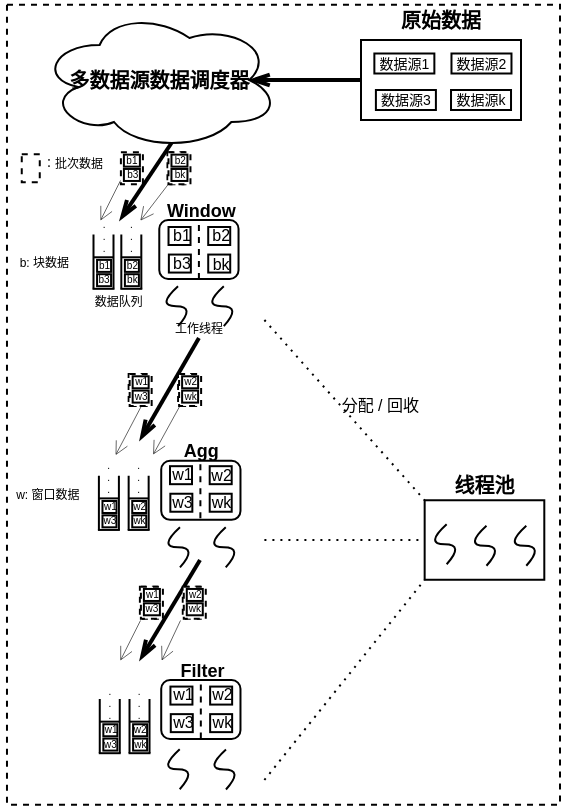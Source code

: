 <mxfile version="16.2.7" type="github">
  <diagram id="8gsqdXYDc1i8nvZUvMsL" name="第 1 页">
    <mxGraphModel dx="131" dy="543" grid="1" gridSize="10" guides="1" tooltips="1" connect="1" arrows="1" fold="1" page="1" pageScale="1" pageWidth="850" pageHeight="1100" math="0" shadow="0">
      <root>
        <mxCell id="0" />
        <mxCell id="1" parent="0" />
        <mxCell id="twZq5nZA3VFp3yo0EmkQ-1" value="" style="rounded=0;sketch=0;fontSize=6;dashed=1;shadow=0;" vertex="1" parent="1">
          <mxGeometry x="1359.95" y="136.16" width="9" height="16" as="geometry" />
        </mxCell>
        <mxCell id="twZq5nZA3VFp3yo0EmkQ-2" value="" style="rounded=0;sketch=0;fontSize=8;dashed=1;shadow=0;" vertex="1" parent="1">
          <mxGeometry x="1303.49" y="62.32" width="276.51" height="400" as="geometry" />
        </mxCell>
        <mxCell id="twZq5nZA3VFp3yo0EmkQ-3" value="" style="rounded=0;sketch=0;fontSize=6;dashed=1;shadow=0;" vertex="1" parent="1">
          <mxGeometry x="1360.45" y="136.16" width="11" height="16" as="geometry" />
        </mxCell>
        <mxCell id="twZq5nZA3VFp3yo0EmkQ-4" value="" style="rounded=0;fontSize=10;strokeWidth=1;shadow=0;" vertex="1" parent="1">
          <mxGeometry x="1480.5" y="80" width="80" height="40" as="geometry" />
        </mxCell>
        <mxCell id="twZq5nZA3VFp3yo0EmkQ-5" value="数据源1" style="rounded=0;fontSize=7;strokeWidth=1;shadow=0;" vertex="1" parent="1">
          <mxGeometry x="1487.18" y="86.75" width="30" height="10" as="geometry" />
        </mxCell>
        <mxCell id="twZq5nZA3VFp3yo0EmkQ-6" value="数据源2" style="rounded=0;fontSize=7;strokeWidth=1;shadow=0;" vertex="1" parent="1">
          <mxGeometry x="1525.74" y="86.75" width="30" height="10" as="geometry" />
        </mxCell>
        <mxCell id="twZq5nZA3VFp3yo0EmkQ-7" value="数据源k" style="rounded=0;fontSize=7;strokeWidth=1;shadow=0;" vertex="1" parent="1">
          <mxGeometry x="1525.51" y="105" width="30" height="10" as="geometry" />
        </mxCell>
        <mxCell id="twZq5nZA3VFp3yo0EmkQ-8" value="多数据源数据调度器" style="ellipse;shape=cloud;fontSize=10;strokeWidth=1;fontStyle=1;shadow=0;" vertex="1" parent="1">
          <mxGeometry x="1319.88" y="65" width="119.76" height="70" as="geometry" />
        </mxCell>
        <mxCell id="twZq5nZA3VFp3yo0EmkQ-9" value="原始数据" style="text;strokeColor=none;fillColor=none;align=center;verticalAlign=middle;rounded=0;sketch=0;fontSize=10;fontStyle=1;shadow=0;" vertex="1" parent="1">
          <mxGeometry x="1496.36" y="60" width="48.29" height="20" as="geometry" />
        </mxCell>
        <mxCell id="twZq5nZA3VFp3yo0EmkQ-10" value="" style="rounded=1;shadow=0;" vertex="1" parent="1">
          <mxGeometry x="1379.64" y="170" width="39.63" height="29.5" as="geometry" />
        </mxCell>
        <mxCell id="twZq5nZA3VFp3yo0EmkQ-11" value="" style="curved=1;endArrow=none;endFill=0;endSize=6;strokeWidth=1;shadow=0;" edge="1" parent="1">
          <mxGeometry width="50" height="50" relative="1" as="geometry">
            <mxPoint x="1411.9" y="223.1" as="sourcePoint" />
            <mxPoint x="1411.9" y="203.1" as="targetPoint" />
            <Array as="points">
              <mxPoint x="1420.9" y="213.1" />
              <mxPoint x="1400.9" y="213.1" />
            </Array>
          </mxGeometry>
        </mxCell>
        <mxCell id="twZq5nZA3VFp3yo0EmkQ-12" value="" style="curved=1;endArrow=none;endFill=0;shadow=0;" edge="1" parent="1">
          <mxGeometry width="50" height="50" relative="1" as="geometry">
            <mxPoint x="1389.02" y="223.1" as="sourcePoint" />
            <mxPoint x="1389.02" y="203.1" as="targetPoint" />
            <Array as="points">
              <mxPoint x="1398.02" y="213.1" />
              <mxPoint x="1378.02" y="213.1" />
            </Array>
          </mxGeometry>
        </mxCell>
        <mxCell id="twZq5nZA3VFp3yo0EmkQ-13" value="" style="shape=partialRectangle;top=0;bottom=0;fillColor=none;shadow=0;" vertex="1" parent="1">
          <mxGeometry x="1346.75" y="177.81" width="10" height="26" as="geometry" />
        </mxCell>
        <mxCell id="twZq5nZA3VFp3yo0EmkQ-14" value=" Window" style="text;strokeColor=none;fillColor=none;align=center;verticalAlign=middle;rounded=0;fontSize=9;fontStyle=1;shadow=0;" vertex="1" parent="1">
          <mxGeometry x="1379.46" y="160" width="40" height="10" as="geometry" />
        </mxCell>
        <mxCell id="twZq5nZA3VFp3yo0EmkQ-15" value="数据队列" style="text;strokeColor=none;fillColor=none;align=center;verticalAlign=middle;rounded=0;fontSize=6;shadow=0;" vertex="1" parent="1">
          <mxGeometry x="1344.12" y="206.75" width="30.5" height="8.75" as="geometry" />
        </mxCell>
        <mxCell id="twZq5nZA3VFp3yo0EmkQ-16" value="工作线程" style="text;strokeColor=none;fillColor=none;align=center;verticalAlign=middle;rounded=0;fontSize=6;shadow=0;" vertex="1" parent="1">
          <mxGeometry x="1383.47" y="220" width="31.98" height="9" as="geometry" />
        </mxCell>
        <mxCell id="twZq5nZA3VFp3yo0EmkQ-17" value="" style="rounded=0;strokeWidth=1;shadow=0;" vertex="1" parent="1">
          <mxGeometry x="1348.54" y="189.94" width="7" height="6" as="geometry" />
        </mxCell>
        <mxCell id="twZq5nZA3VFp3yo0EmkQ-18" value="b1" style="text;strokeColor=none;fillColor=none;align=center;verticalAlign=middle;rounded=0;fontSize=5;shadow=0;" vertex="1" parent="1">
          <mxGeometry x="1348.04" y="189.94" width="8.5" height="6" as="geometry" />
        </mxCell>
        <mxCell id="twZq5nZA3VFp3yo0EmkQ-19" value="" style="rounded=0;strokeWidth=1;shadow=0;" vertex="1" parent="1">
          <mxGeometry x="1384.26" y="173.5" width="11" height="9" as="geometry" />
        </mxCell>
        <mxCell id="twZq5nZA3VFp3yo0EmkQ-20" value="b1" style="text;strokeColor=none;fillColor=none;align=center;verticalAlign=middle;rounded=0;fontSize=8;shadow=0;" vertex="1" parent="1">
          <mxGeometry x="1386.76" y="174.62" width="8.5" height="5.75" as="geometry" />
        </mxCell>
        <mxCell id="twZq5nZA3VFp3yo0EmkQ-21" value="" style="endArrow=none;rounded=0;fontSize=7;endSize=6;strokeColor=default;strokeWidth=1;shadow=0;" edge="1" parent="1">
          <mxGeometry width="50" height="50" relative="1" as="geometry">
            <mxPoint x="1346.25" y="204.41" as="sourcePoint" />
            <mxPoint x="1357.25" y="204.41" as="targetPoint" />
          </mxGeometry>
        </mxCell>
        <mxCell id="twZq5nZA3VFp3yo0EmkQ-22" value="" style="endArrow=none;rounded=0;fontSize=7;endSize=6;strokeColor=default;strokeWidth=1;shadow=0;" edge="1" parent="1">
          <mxGeometry width="50" height="50" relative="1" as="geometry">
            <mxPoint x="1346.54" y="188.64" as="sourcePoint" />
            <mxPoint x="1356.54" y="188.64" as="targetPoint" />
          </mxGeometry>
        </mxCell>
        <mxCell id="twZq5nZA3VFp3yo0EmkQ-23" value="" style="rounded=1;shadow=0;" vertex="1" parent="1">
          <mxGeometry x="1380.61" y="290.38" width="39.63" height="29.5" as="geometry" />
        </mxCell>
        <mxCell id="twZq5nZA3VFp3yo0EmkQ-24" value="" style="curved=1;endArrow=none;endFill=0;endSize=6;strokeWidth=1;shadow=0;" edge="1" parent="1">
          <mxGeometry width="50" height="50" relative="1" as="geometry">
            <mxPoint x="1412.87" y="343.66" as="sourcePoint" />
            <mxPoint x="1412.87" y="323.66" as="targetPoint" />
            <Array as="points">
              <mxPoint x="1421.87" y="333.66" />
              <mxPoint x="1401.87" y="333.66" />
            </Array>
          </mxGeometry>
        </mxCell>
        <mxCell id="twZq5nZA3VFp3yo0EmkQ-25" value="" style="curved=1;endArrow=none;endFill=0;shadow=0;" edge="1" parent="1">
          <mxGeometry width="50" height="50" relative="1" as="geometry">
            <mxPoint x="1389.99" y="343.66" as="sourcePoint" />
            <mxPoint x="1389.99" y="323.66" as="targetPoint" />
            <Array as="points">
              <mxPoint x="1398.99" y="333.66" />
              <mxPoint x="1378.99" y="333.66" />
            </Array>
          </mxGeometry>
        </mxCell>
        <mxCell id="twZq5nZA3VFp3yo0EmkQ-26" value="Agg" style="text;strokeColor=none;fillColor=none;align=center;verticalAlign=middle;rounded=0;fontSize=9;fontStyle=1;shadow=0;" vertex="1" parent="1">
          <mxGeometry x="1380.61" y="280.13" width="40.06" height="10" as="geometry" />
        </mxCell>
        <mxCell id="twZq5nZA3VFp3yo0EmkQ-27" value="" style="rounded=1;shadow=0;" vertex="1" parent="1">
          <mxGeometry x="1380.61" y="400" width="39.63" height="29.5" as="geometry" />
        </mxCell>
        <mxCell id="twZq5nZA3VFp3yo0EmkQ-28" value="" style="curved=1;endArrow=none;endFill=0;endSize=6;strokeWidth=1;shadow=0;" edge="1" parent="1">
          <mxGeometry width="50" height="50" relative="1" as="geometry">
            <mxPoint x="1412.99" y="454.75" as="sourcePoint" />
            <mxPoint x="1412.99" y="434.75" as="targetPoint" />
            <Array as="points">
              <mxPoint x="1421.99" y="444.75" />
              <mxPoint x="1401.99" y="444.75" />
            </Array>
          </mxGeometry>
        </mxCell>
        <mxCell id="twZq5nZA3VFp3yo0EmkQ-29" value="" style="curved=1;endArrow=none;endFill=0;shadow=0;" edge="1" parent="1">
          <mxGeometry width="50" height="50" relative="1" as="geometry">
            <mxPoint x="1389.86" y="454.63" as="sourcePoint" />
            <mxPoint x="1389.86" y="434.63" as="targetPoint" />
            <Array as="points">
              <mxPoint x="1398.86" y="444.63" />
              <mxPoint x="1378.86" y="444.63" />
            </Array>
          </mxGeometry>
        </mxCell>
        <mxCell id="twZq5nZA3VFp3yo0EmkQ-30" value="Filter" style="text;strokeColor=none;fillColor=none;align=center;verticalAlign=middle;rounded=0;fontSize=9;fontStyle=1;shadow=0;" vertex="1" parent="1">
          <mxGeometry x="1381.17" y="390" width="40.06" height="10" as="geometry" />
        </mxCell>
        <mxCell id="twZq5nZA3VFp3yo0EmkQ-31" value="" style="rounded=0;shadow=0;" vertex="1" parent="1">
          <mxGeometry x="1512.33" y="310.13" width="59.82" height="39.75" as="geometry" />
        </mxCell>
        <mxCell id="twZq5nZA3VFp3yo0EmkQ-32" value="" style="curved=1;endArrow=none;endFill=0;shadow=0;" edge="1" parent="1">
          <mxGeometry width="50" height="50" relative="1" as="geometry">
            <mxPoint x="1523.33" y="342.13" as="sourcePoint" />
            <mxPoint x="1523.33" y="322.13" as="targetPoint" />
            <Array as="points">
              <mxPoint x="1532.33" y="332.13" />
              <mxPoint x="1512.33" y="332.13" />
            </Array>
          </mxGeometry>
        </mxCell>
        <mxCell id="twZq5nZA3VFp3yo0EmkQ-33" value="" style="curved=1;endArrow=none;endFill=0;shadow=0;" edge="1" parent="1">
          <mxGeometry width="50" height="50" relative="1" as="geometry">
            <mxPoint x="1543.24" y="342.88" as="sourcePoint" />
            <mxPoint x="1543.24" y="322.88" as="targetPoint" />
            <Array as="points">
              <mxPoint x="1552.24" y="332.88" />
              <mxPoint x="1532.24" y="332.88" />
            </Array>
          </mxGeometry>
        </mxCell>
        <mxCell id="twZq5nZA3VFp3yo0EmkQ-34" value="" style="curved=1;endArrow=none;endFill=0;shadow=0;" edge="1" parent="1">
          <mxGeometry width="50" height="50" relative="1" as="geometry">
            <mxPoint x="1563.15" y="342.88" as="sourcePoint" />
            <mxPoint x="1563.15" y="322.88" as="targetPoint" />
            <Array as="points">
              <mxPoint x="1572.15" y="332.88" />
              <mxPoint x="1552.15" y="332.88" />
            </Array>
          </mxGeometry>
        </mxCell>
        <mxCell id="twZq5nZA3VFp3yo0EmkQ-35" value="线程池" style="text;strokeColor=none;fillColor=none;align=center;verticalAlign=middle;rounded=0;sketch=0;fontSize=10;fontStyle=1;shadow=0;" vertex="1" parent="1">
          <mxGeometry x="1522.12" y="293" width="40.25" height="19" as="geometry" />
        </mxCell>
        <mxCell id="twZq5nZA3VFp3yo0EmkQ-36" value="" style="endArrow=none;dashed=1;dashPattern=1 3;strokeWidth=1;rounded=1;sketch=0;fontSize=8;curved=0;entryX=0;entryY=0;entryDx=0;entryDy=0;shadow=0;" edge="1" parent="1" target="twZq5nZA3VFp3yo0EmkQ-31">
          <mxGeometry width="50" height="50" relative="1" as="geometry">
            <mxPoint x="1432.2" y="220" as="sourcePoint" />
            <mxPoint x="1522.2" y="330" as="targetPoint" />
          </mxGeometry>
        </mxCell>
        <mxCell id="twZq5nZA3VFp3yo0EmkQ-37" value="分配 / 回收" style="text;strokeColor=none;fillColor=none;align=center;verticalAlign=middle;rounded=0;sketch=0;fontSize=8;shadow=0;" vertex="1" parent="1">
          <mxGeometry x="1470.15" y="256.32" width="40" height="12" as="geometry" />
        </mxCell>
        <mxCell id="twZq5nZA3VFp3yo0EmkQ-38" value="" style="endArrow=none;dashed=1;dashPattern=1 3;strokeWidth=1;rounded=1;sketch=0;fontSize=8;curved=0;entryX=0;entryY=0.5;entryDx=0;entryDy=0;shadow=0;" edge="1" parent="1" target="twZq5nZA3VFp3yo0EmkQ-31">
          <mxGeometry width="50" height="50" relative="1" as="geometry">
            <mxPoint x="1432.2" y="330" as="sourcePoint" />
            <mxPoint x="1502.2" y="330" as="targetPoint" />
          </mxGeometry>
        </mxCell>
        <mxCell id="twZq5nZA3VFp3yo0EmkQ-39" value="" style="endArrow=none;dashed=1;dashPattern=1 3;strokeWidth=1;rounded=1;sketch=0;fontSize=8;curved=0;entryX=0;entryY=1;entryDx=0;entryDy=0;shadow=0;" edge="1" parent="1" target="twZq5nZA3VFp3yo0EmkQ-31">
          <mxGeometry width="50" height="50" relative="1" as="geometry">
            <mxPoint x="1432.2" y="450" as="sourcePoint" />
            <mxPoint x="1522.2" y="350" as="targetPoint" />
          </mxGeometry>
        </mxCell>
        <mxCell id="twZq5nZA3VFp3yo0EmkQ-40" value="b: 块数据" style="text;strokeColor=none;fillColor=none;align=center;verticalAlign=middle;rounded=0;sketch=0;fontSize=6;shadow=0;" vertex="1" parent="1">
          <mxGeometry x="1300.24" y="182.5" width="43.88" height="17.75" as="geometry" />
        </mxCell>
        <mxCell id="twZq5nZA3VFp3yo0EmkQ-41" value="w: 窗口数据" style="text;strokeColor=none;fillColor=none;align=center;verticalAlign=middle;rounded=0;sketch=0;fontSize=6;shadow=0;" vertex="1" parent="1">
          <mxGeometry x="1303.49" y="298.87" width="40.88" height="17.75" as="geometry" />
        </mxCell>
        <mxCell id="twZq5nZA3VFp3yo0EmkQ-42" value="" style="endArrow=openThin;rounded=1;sketch=0;fontSize=8;curved=0;endFill=0;entryX=0.875;entryY=0.5;entryDx=0;entryDy=0;entryPerimeter=0;fillColor=#f8cecc;strokeColor=#000000;strokeWidth=2;shadow=0;" edge="1" parent="1" target="twZq5nZA3VFp3yo0EmkQ-8">
          <mxGeometry width="50" height="50" relative="1" as="geometry">
            <mxPoint x="1480" y="100" as="sourcePoint" />
            <mxPoint x="1420" y="100" as="targetPoint" />
          </mxGeometry>
        </mxCell>
        <mxCell id="twZq5nZA3VFp3yo0EmkQ-43" value="" style="endArrow=openThin;rounded=1;sketch=0;fontSize=8;curved=0;exitX=0.55;exitY=0.95;exitDx=0;exitDy=0;exitPerimeter=0;endFill=0;fillColor=#f8cecc;strokeColor=#000000;strokeWidth=2;shadow=0;" edge="1" parent="1" source="twZq5nZA3VFp3yo0EmkQ-8">
          <mxGeometry width="50" height="50" relative="1" as="geometry">
            <mxPoint x="1061.49" y="326" as="sourcePoint" />
            <mxPoint x="1360" y="170" as="targetPoint" />
          </mxGeometry>
        </mxCell>
        <mxCell id="twZq5nZA3VFp3yo0EmkQ-44" value="" style="endArrow=openThin;rounded=1;sketch=0;fontSize=8;curved=0;endFill=0;exitX=0.5;exitY=1;exitDx=0;exitDy=0;fillColor=#f8cecc;strokeColor=#000000;strokeWidth=2;shadow=0;" edge="1" parent="1" source="twZq5nZA3VFp3yo0EmkQ-16">
          <mxGeometry width="50" height="50" relative="1" as="geometry">
            <mxPoint x="1380" y="226.88" as="sourcePoint" />
            <mxPoint x="1370" y="280" as="targetPoint" />
          </mxGeometry>
        </mxCell>
        <mxCell id="twZq5nZA3VFp3yo0EmkQ-45" value="" style="endArrow=openThin;rounded=1;sketch=0;fontSize=8;curved=0;endFill=0;fillColor=#f8cecc;strokeColor=#000000;strokeWidth=2;shadow=0;" edge="1" parent="1">
          <mxGeometry width="50" height="50" relative="1" as="geometry">
            <mxPoint x="1400" y="340" as="sourcePoint" />
            <mxPoint x="1370" y="390" as="targetPoint" />
          </mxGeometry>
        </mxCell>
        <mxCell id="twZq5nZA3VFp3yo0EmkQ-46" value=".&#xa;.&#xa;." style="text;strokeColor=none;fillColor=none;align=center;verticalAlign=middle;rounded=0;sketch=0;fontSize=5;shadow=0;" vertex="1" parent="1">
          <mxGeometry x="1347.54" y="173.5" width="9" height="10" as="geometry" />
        </mxCell>
        <mxCell id="twZq5nZA3VFp3yo0EmkQ-47" value="" style="endArrow=none;dashed=1;rounded=1;sketch=0;fontSize=6;curved=0;entryX=0.5;entryY=0;entryDx=0;entryDy=0;exitX=0.5;exitY=1;exitDx=0;exitDy=0;shadow=0;" edge="1" parent="1" source="twZq5nZA3VFp3yo0EmkQ-10" target="twZq5nZA3VFp3yo0EmkQ-10">
          <mxGeometry width="50" height="50" relative="1" as="geometry">
            <mxPoint x="1450" y="210" as="sourcePoint" />
            <mxPoint x="1500" y="160" as="targetPoint" />
          </mxGeometry>
        </mxCell>
        <mxCell id="twZq5nZA3VFp3yo0EmkQ-48" value="" style="rounded=0;strokeWidth=1;shadow=0;" vertex="1" parent="1">
          <mxGeometry x="1348.54" y="197.1" width="7" height="6" as="geometry" />
        </mxCell>
        <mxCell id="twZq5nZA3VFp3yo0EmkQ-49" value="b3" style="text;strokeColor=none;fillColor=none;align=center;verticalAlign=middle;rounded=0;fontSize=5;shadow=0;" vertex="1" parent="1">
          <mxGeometry x="1347.79" y="197.1" width="8.5" height="6" as="geometry" />
        </mxCell>
        <mxCell id="twZq5nZA3VFp3yo0EmkQ-50" value="" style="shape=partialRectangle;top=0;bottom=0;fillColor=none;shadow=0;" vertex="1" parent="1">
          <mxGeometry x="1360.66" y="177.81" width="10" height="26" as="geometry" />
        </mxCell>
        <mxCell id="twZq5nZA3VFp3yo0EmkQ-51" value="" style="rounded=0;strokeWidth=1;shadow=0;" vertex="1" parent="1">
          <mxGeometry x="1362.45" y="189.94" width="7" height="6" as="geometry" />
        </mxCell>
        <mxCell id="twZq5nZA3VFp3yo0EmkQ-52" value="b2" style="text;strokeColor=none;fillColor=none;align=center;verticalAlign=middle;rounded=0;fontSize=5;shadow=0;" vertex="1" parent="1">
          <mxGeometry x="1361.95" y="189.94" width="8.5" height="6" as="geometry" />
        </mxCell>
        <mxCell id="twZq5nZA3VFp3yo0EmkQ-53" value="" style="endArrow=none;rounded=0;fontSize=7;endSize=6;strokeColor=default;strokeWidth=1;shadow=0;" edge="1" parent="1">
          <mxGeometry width="50" height="50" relative="1" as="geometry">
            <mxPoint x="1360.16" y="204.41" as="sourcePoint" />
            <mxPoint x="1371.16" y="204.41" as="targetPoint" />
          </mxGeometry>
        </mxCell>
        <mxCell id="twZq5nZA3VFp3yo0EmkQ-54" value="" style="endArrow=none;rounded=0;fontSize=7;endSize=6;strokeColor=default;strokeWidth=1;shadow=0;" edge="1" parent="1">
          <mxGeometry width="50" height="50" relative="1" as="geometry">
            <mxPoint x="1360.45" y="188.64" as="sourcePoint" />
            <mxPoint x="1370.45" y="188.64" as="targetPoint" />
          </mxGeometry>
        </mxCell>
        <mxCell id="twZq5nZA3VFp3yo0EmkQ-55" value=".&#xa;.&#xa;." style="text;strokeColor=none;fillColor=none;align=center;verticalAlign=middle;rounded=0;sketch=0;fontSize=5;shadow=0;" vertex="1" parent="1">
          <mxGeometry x="1361.2" y="173.5" width="9" height="10" as="geometry" />
        </mxCell>
        <mxCell id="twZq5nZA3VFp3yo0EmkQ-56" value="" style="rounded=0;strokeWidth=1;shadow=0;" vertex="1" parent="1">
          <mxGeometry x="1362.45" y="197.1" width="7" height="6" as="geometry" />
        </mxCell>
        <mxCell id="twZq5nZA3VFp3yo0EmkQ-57" value="bk" style="text;strokeColor=none;fillColor=none;align=center;verticalAlign=middle;rounded=0;fontSize=5;shadow=0;" vertex="1" parent="1">
          <mxGeometry x="1361.95" y="197.1" width="8.5" height="6" as="geometry" />
        </mxCell>
        <mxCell id="twZq5nZA3VFp3yo0EmkQ-58" value="" style="rounded=0;strokeWidth=1;shadow=0;" vertex="1" parent="1">
          <mxGeometry x="1361.95" y="137.32" width="8" height="6" as="geometry" />
        </mxCell>
        <mxCell id="twZq5nZA3VFp3yo0EmkQ-59" value="b1" style="text;strokeColor=none;fillColor=none;align=center;verticalAlign=middle;rounded=0;fontSize=5;shadow=0;" vertex="1" parent="1">
          <mxGeometry x="1361.7" y="137.32" width="8.5" height="6" as="geometry" />
        </mxCell>
        <mxCell id="twZq5nZA3VFp3yo0EmkQ-60" value="" style="rounded=0;strokeWidth=1;shadow=0;" vertex="1" parent="1">
          <mxGeometry x="1361.95" y="144.48" width="8" height="6" as="geometry" />
        </mxCell>
        <mxCell id="twZq5nZA3VFp3yo0EmkQ-61" value="b3" style="text;strokeColor=none;fillColor=none;align=center;verticalAlign=middle;rounded=0;fontSize=5;shadow=0;" vertex="1" parent="1">
          <mxGeometry x="1362.16" y="144.48" width="8.5" height="6" as="geometry" />
        </mxCell>
        <mxCell id="twZq5nZA3VFp3yo0EmkQ-62" value="数据源3" style="rounded=0;fontSize=7;strokeWidth=1;shadow=0;" vertex="1" parent="1">
          <mxGeometry x="1487.95" y="105" width="30" height="10" as="geometry" />
        </mxCell>
        <mxCell id="twZq5nZA3VFp3yo0EmkQ-63" value="" style="endArrow=none;rounded=0;fontSize=3;entryX=0.006;entryY=0.865;entryDx=0;entryDy=0;entryPerimeter=0;strokeWidth=0.3;startArrow=open;startFill=0;shadow=0;" edge="1" parent="1" target="twZq5nZA3VFp3yo0EmkQ-1">
          <mxGeometry width="50" height="50" relative="1" as="geometry">
            <mxPoint x="1350" y="170" as="sourcePoint" />
            <mxPoint x="1350" y="160" as="targetPoint" />
          </mxGeometry>
        </mxCell>
        <mxCell id="twZq5nZA3VFp3yo0EmkQ-64" value="" style="endArrow=none;rounded=0;fontSize=3;entryX=0;entryY=1;entryDx=0;entryDy=0;strokeWidth=0.3;startArrow=open;startFill=0;shadow=0;" edge="1" parent="1">
          <mxGeometry width="50" height="50" relative="1" as="geometry">
            <mxPoint x="1370" y="170" as="sourcePoint" />
            <mxPoint x="1384.99" y="150.48" as="targetPoint" />
          </mxGeometry>
        </mxCell>
        <mxCell id="twZq5nZA3VFp3yo0EmkQ-65" value="" style="endArrow=none;rounded=0;fontSize=3;entryX=0.5;entryY=1;entryDx=0;entryDy=0;strokeWidth=0.3;startArrow=open;startFill=0;shadow=0;" edge="1" parent="1" target="twZq5nZA3VFp3yo0EmkQ-82">
          <mxGeometry width="50" height="50" relative="1" as="geometry">
            <mxPoint x="1357.59" y="287.25" as="sourcePoint" />
            <mxPoint x="1365.594" y="267.25" as="targetPoint" />
          </mxGeometry>
        </mxCell>
        <mxCell id="twZq5nZA3VFp3yo0EmkQ-66" value="" style="endArrow=none;rounded=0;fontSize=3;entryX=0;entryY=1;entryDx=0;entryDy=0;strokeWidth=0.3;startArrow=open;startFill=0;shadow=0;" edge="1" parent="1" target="twZq5nZA3VFp3yo0EmkQ-88">
          <mxGeometry width="50" height="50" relative="1" as="geometry">
            <mxPoint x="1376.36" y="287" as="sourcePoint" />
            <mxPoint x="1384.364" y="267.0" as="targetPoint" />
          </mxGeometry>
        </mxCell>
        <mxCell id="twZq5nZA3VFp3yo0EmkQ-67" value="" style="endArrow=none;rounded=0;fontSize=3;strokeWidth=0.3;startArrow=open;startFill=0;shadow=0;" edge="1" parent="1">
          <mxGeometry width="50" height="50" relative="1" as="geometry">
            <mxPoint x="1359.95" y="390" as="sourcePoint" />
            <mxPoint x="1370" y="370" as="targetPoint" />
          </mxGeometry>
        </mxCell>
        <mxCell id="twZq5nZA3VFp3yo0EmkQ-68" value="" style="endArrow=none;rounded=0;fontSize=3;strokeWidth=0.3;startArrow=open;startFill=0;shadow=0;" edge="1" parent="1">
          <mxGeometry width="50" height="50" relative="1" as="geometry">
            <mxPoint x="1380.61" y="390" as="sourcePoint" />
            <mxPoint x="1390" y="370" as="targetPoint" />
          </mxGeometry>
        </mxCell>
        <mxCell id="twZq5nZA3VFp3yo0EmkQ-69" value="" style="rounded=0;strokeWidth=1;shadow=0;" vertex="1" parent="1">
          <mxGeometry x="1384.43" y="187.28" width="11" height="9" as="geometry" />
        </mxCell>
        <mxCell id="twZq5nZA3VFp3yo0EmkQ-70" value="b3" style="text;strokeColor=none;fillColor=none;align=center;verticalAlign=middle;rounded=0;fontSize=8;shadow=0;" vertex="1" parent="1">
          <mxGeometry x="1386.76" y="188.5" width="8.5" height="5.75" as="geometry" />
        </mxCell>
        <mxCell id="twZq5nZA3VFp3yo0EmkQ-71" value="" style="rounded=0;strokeWidth=1;shadow=0;" vertex="1" parent="1">
          <mxGeometry x="1404.11" y="173.5" width="11" height="9" as="geometry" />
        </mxCell>
        <mxCell id="twZq5nZA3VFp3yo0EmkQ-72" value="b2" style="text;strokeColor=none;fillColor=none;align=center;verticalAlign=middle;rounded=0;fontSize=8;shadow=0;" vertex="1" parent="1">
          <mxGeometry x="1406.33" y="174.62" width="8.5" height="5.75" as="geometry" />
        </mxCell>
        <mxCell id="twZq5nZA3VFp3yo0EmkQ-73" value="" style="rounded=0;strokeWidth=1;shadow=0;" vertex="1" parent="1">
          <mxGeometry x="1404.11" y="187.28" width="11" height="9" as="geometry" />
        </mxCell>
        <mxCell id="twZq5nZA3VFp3yo0EmkQ-74" value="bk" style="text;strokeColor=none;fillColor=none;align=center;verticalAlign=middle;rounded=0;fontSize=8;shadow=0;" vertex="1" parent="1">
          <mxGeometry x="1406.33" y="188.9" width="8.5" height="5.75" as="geometry" />
        </mxCell>
        <mxCell id="twZq5nZA3VFp3yo0EmkQ-75" value="" style="rounded=0;sketch=0;fontSize=6;dashed=1;shadow=0;" vertex="1" parent="1">
          <mxGeometry x="1383.73" y="136.16" width="9" height="16" as="geometry" />
        </mxCell>
        <mxCell id="twZq5nZA3VFp3yo0EmkQ-76" value="" style="rounded=0;sketch=0;fontSize=6;dashed=1;shadow=0;" vertex="1" parent="1">
          <mxGeometry x="1384.23" y="136.16" width="11" height="16" as="geometry" />
        </mxCell>
        <mxCell id="twZq5nZA3VFp3yo0EmkQ-77" value="" style="rounded=0;strokeWidth=1;shadow=0;" vertex="1" parent="1">
          <mxGeometry x="1385.73" y="137.32" width="8" height="6" as="geometry" />
        </mxCell>
        <mxCell id="twZq5nZA3VFp3yo0EmkQ-78" value="b2" style="text;strokeColor=none;fillColor=none;align=center;verticalAlign=middle;rounded=0;fontSize=5;shadow=0;" vertex="1" parent="1">
          <mxGeometry x="1385.91" y="137.32" width="8.5" height="6" as="geometry" />
        </mxCell>
        <mxCell id="twZq5nZA3VFp3yo0EmkQ-79" value="" style="rounded=0;strokeWidth=1;shadow=0;" vertex="1" parent="1">
          <mxGeometry x="1385.73" y="144.48" width="8" height="6" as="geometry" />
        </mxCell>
        <mxCell id="twZq5nZA3VFp3yo0EmkQ-80" value="bk" style="text;strokeColor=none;fillColor=none;align=center;verticalAlign=middle;rounded=0;fontSize=5;shadow=0;" vertex="1" parent="1">
          <mxGeometry x="1385.73" y="144.48" width="8.5" height="6" as="geometry" />
        </mxCell>
        <mxCell id="twZq5nZA3VFp3yo0EmkQ-81" value="" style="rounded=0;sketch=0;fontSize=6;dashed=1;shadow=0;" vertex="1" parent="1">
          <mxGeometry x="1364.33" y="246.98" width="9" height="16" as="geometry" />
        </mxCell>
        <mxCell id="twZq5nZA3VFp3yo0EmkQ-82" value="" style="rounded=0;sketch=0;fontSize=6;dashed=1;shadow=0;" vertex="1" parent="1">
          <mxGeometry x="1364.83" y="246.98" width="11" height="16" as="geometry" />
        </mxCell>
        <mxCell id="twZq5nZA3VFp3yo0EmkQ-83" value="" style="rounded=0;strokeWidth=1;shadow=0;" vertex="1" parent="1">
          <mxGeometry x="1366.33" y="248.14" width="8" height="6" as="geometry" />
        </mxCell>
        <mxCell id="twZq5nZA3VFp3yo0EmkQ-84" value="w1" style="text;strokeColor=none;fillColor=none;align=center;verticalAlign=middle;rounded=0;fontSize=5;shadow=0;" vertex="1" parent="1">
          <mxGeometry x="1366.55" y="248.14" width="8.5" height="6" as="geometry" />
        </mxCell>
        <mxCell id="twZq5nZA3VFp3yo0EmkQ-85" value="" style="rounded=0;strokeWidth=1;shadow=0;" vertex="1" parent="1">
          <mxGeometry x="1366.33" y="255.3" width="8" height="6" as="geometry" />
        </mxCell>
        <mxCell id="twZq5nZA3VFp3yo0EmkQ-86" value="w3" style="text;strokeColor=none;fillColor=none;align=center;verticalAlign=middle;rounded=0;fontSize=5;shadow=0;" vertex="1" parent="1">
          <mxGeometry x="1366.33" y="255.3" width="8.5" height="6" as="geometry" />
        </mxCell>
        <mxCell id="twZq5nZA3VFp3yo0EmkQ-87" value="" style="rounded=0;sketch=0;fontSize=6;dashed=1;shadow=0;" vertex="1" parent="1">
          <mxGeometry x="1389.06" y="246.98" width="9" height="16" as="geometry" />
        </mxCell>
        <mxCell id="twZq5nZA3VFp3yo0EmkQ-88" value="" style="rounded=0;sketch=0;fontSize=6;dashed=1;shadow=0;" vertex="1" parent="1">
          <mxGeometry x="1389.56" y="246.98" width="11" height="16" as="geometry" />
        </mxCell>
        <mxCell id="twZq5nZA3VFp3yo0EmkQ-89" value="" style="rounded=0;strokeWidth=1;shadow=0;" vertex="1" parent="1">
          <mxGeometry x="1391.06" y="248.14" width="8" height="6" as="geometry" />
        </mxCell>
        <mxCell id="twZq5nZA3VFp3yo0EmkQ-90" value="w2" style="text;strokeColor=none;fillColor=none;align=center;verticalAlign=middle;rounded=0;fontSize=5;shadow=0;" vertex="1" parent="1">
          <mxGeometry x="1391.06" y="248.14" width="8.5" height="6" as="geometry" />
        </mxCell>
        <mxCell id="twZq5nZA3VFp3yo0EmkQ-91" value="" style="rounded=0;strokeWidth=1;shadow=0;" vertex="1" parent="1">
          <mxGeometry x="1391.06" y="255.3" width="8" height="6" as="geometry" />
        </mxCell>
        <mxCell id="twZq5nZA3VFp3yo0EmkQ-92" value="wk" style="text;strokeColor=none;fillColor=none;align=center;verticalAlign=middle;rounded=0;fontSize=5;shadow=0;" vertex="1" parent="1">
          <mxGeometry x="1391.06" y="255.3" width="8.5" height="6" as="geometry" />
        </mxCell>
        <mxCell id="twZq5nZA3VFp3yo0EmkQ-93" value="" style="shape=partialRectangle;top=0;bottom=0;fillColor=none;shadow=0;" vertex="1" parent="1">
          <mxGeometry x="1349.45" y="298.37" width="10" height="26" as="geometry" />
        </mxCell>
        <mxCell id="twZq5nZA3VFp3yo0EmkQ-94" value="" style="rounded=0;strokeWidth=1;shadow=0;" vertex="1" parent="1">
          <mxGeometry x="1351.24" y="310.5" width="7" height="6" as="geometry" />
        </mxCell>
        <mxCell id="twZq5nZA3VFp3yo0EmkQ-95" value="w1" style="text;strokeColor=none;fillColor=none;align=center;verticalAlign=middle;rounded=0;fontSize=5;shadow=0;" vertex="1" parent="1">
          <mxGeometry x="1350.95" y="310.5" width="8.5" height="6" as="geometry" />
        </mxCell>
        <mxCell id="twZq5nZA3VFp3yo0EmkQ-96" value="" style="endArrow=none;rounded=0;fontSize=7;endSize=6;strokeColor=default;strokeWidth=1;shadow=0;" edge="1" parent="1">
          <mxGeometry width="50" height="50" relative="1" as="geometry">
            <mxPoint x="1348.95" y="324.97" as="sourcePoint" />
            <mxPoint x="1359.95" y="324.97" as="targetPoint" />
          </mxGeometry>
        </mxCell>
        <mxCell id="twZq5nZA3VFp3yo0EmkQ-97" value="" style="endArrow=none;rounded=0;fontSize=7;endSize=6;strokeColor=default;strokeWidth=1;shadow=0;" edge="1" parent="1">
          <mxGeometry width="50" height="50" relative="1" as="geometry">
            <mxPoint x="1349.24" y="309.2" as="sourcePoint" />
            <mxPoint x="1359.24" y="309.2" as="targetPoint" />
          </mxGeometry>
        </mxCell>
        <mxCell id="twZq5nZA3VFp3yo0EmkQ-98" value=".&#xa;.&#xa;." style="text;strokeColor=none;fillColor=none;align=center;verticalAlign=middle;rounded=0;sketch=0;fontSize=5;shadow=0;" vertex="1" parent="1">
          <mxGeometry x="1349.88" y="294.21" width="9" height="10" as="geometry" />
        </mxCell>
        <mxCell id="twZq5nZA3VFp3yo0EmkQ-99" value="" style="rounded=0;strokeWidth=1;shadow=0;" vertex="1" parent="1">
          <mxGeometry x="1351.24" y="317.66" width="7" height="6" as="geometry" />
        </mxCell>
        <mxCell id="twZq5nZA3VFp3yo0EmkQ-100" value="w3" style="text;strokeColor=none;fillColor=none;align=center;verticalAlign=middle;rounded=0;fontSize=5;shadow=0;" vertex="1" parent="1">
          <mxGeometry x="1350.67" y="317.66" width="8.5" height="6" as="geometry" />
        </mxCell>
        <mxCell id="twZq5nZA3VFp3yo0EmkQ-101" value="" style="shape=partialRectangle;top=0;bottom=0;fillColor=none;shadow=0;" vertex="1" parent="1">
          <mxGeometry x="1364.33" y="298.37" width="10" height="26" as="geometry" />
        </mxCell>
        <mxCell id="twZq5nZA3VFp3yo0EmkQ-102" value="" style="rounded=0;strokeWidth=1;shadow=0;" vertex="1" parent="1">
          <mxGeometry x="1366.12" y="310.5" width="7" height="6" as="geometry" />
        </mxCell>
        <mxCell id="twZq5nZA3VFp3yo0EmkQ-103" value="w2" style="text;strokeColor=none;fillColor=none;align=center;verticalAlign=middle;rounded=0;fontSize=5;shadow=0;" vertex="1" parent="1">
          <mxGeometry x="1365.55" y="310.62" width="8.5" height="6" as="geometry" />
        </mxCell>
        <mxCell id="twZq5nZA3VFp3yo0EmkQ-104" value="" style="endArrow=none;rounded=0;fontSize=7;endSize=6;strokeColor=default;strokeWidth=1;shadow=0;" edge="1" parent="1">
          <mxGeometry width="50" height="50" relative="1" as="geometry">
            <mxPoint x="1363.83" y="324.97" as="sourcePoint" />
            <mxPoint x="1374.83" y="324.97" as="targetPoint" />
          </mxGeometry>
        </mxCell>
        <mxCell id="twZq5nZA3VFp3yo0EmkQ-105" value="" style="endArrow=none;rounded=0;fontSize=7;endSize=6;strokeColor=default;strokeWidth=1;shadow=0;" edge="1" parent="1">
          <mxGeometry width="50" height="50" relative="1" as="geometry">
            <mxPoint x="1364.12" y="309.2" as="sourcePoint" />
            <mxPoint x="1374.12" y="309.2" as="targetPoint" />
          </mxGeometry>
        </mxCell>
        <mxCell id="twZq5nZA3VFp3yo0EmkQ-106" value=".&#xa;.&#xa;." style="text;strokeColor=none;fillColor=none;align=center;verticalAlign=middle;rounded=0;sketch=0;fontSize=5;shadow=0;" vertex="1" parent="1">
          <mxGeometry x="1364.76" y="294.21" width="9" height="10" as="geometry" />
        </mxCell>
        <mxCell id="twZq5nZA3VFp3yo0EmkQ-107" value="" style="rounded=0;strokeWidth=1;shadow=0;" vertex="1" parent="1">
          <mxGeometry x="1366.12" y="317.66" width="7" height="6" as="geometry" />
        </mxCell>
        <mxCell id="twZq5nZA3VFp3yo0EmkQ-108" value="wk" style="text;strokeColor=none;fillColor=none;align=center;verticalAlign=middle;rounded=0;fontSize=5;shadow=0;" vertex="1" parent="1">
          <mxGeometry x="1365.51" y="317.66" width="8.5" height="6" as="geometry" />
        </mxCell>
        <mxCell id="twZq5nZA3VFp3yo0EmkQ-109" value="：批次数据" style="text;strokeColor=none;fillColor=none;align=center;verticalAlign=middle;rounded=0;fontSize=6;shadow=0;" vertex="1" parent="1">
          <mxGeometry x="1319.88" y="135" width="33.37" height="14" as="geometry" />
        </mxCell>
        <mxCell id="twZq5nZA3VFp3yo0EmkQ-110" value="" style="rounded=0;strokeWidth=1;shadow=0;" vertex="1" parent="1">
          <mxGeometry x="1385.0" y="293.09" width="11" height="9" as="geometry" />
        </mxCell>
        <mxCell id="twZq5nZA3VFp3yo0EmkQ-111" value="w1" style="text;strokeColor=none;fillColor=none;align=center;verticalAlign=middle;rounded=0;fontSize=8;shadow=0;" vertex="1" parent="1">
          <mxGeometry x="1386.93" y="294.21" width="8.5" height="5.75" as="geometry" />
        </mxCell>
        <mxCell id="twZq5nZA3VFp3yo0EmkQ-112" value="" style="endArrow=none;dashed=1;rounded=1;sketch=0;fontSize=6;curved=0;entryX=0.5;entryY=0;entryDx=0;entryDy=0;exitX=0.5;exitY=1;exitDx=0;exitDy=0;shadow=0;" edge="1" parent="1">
          <mxGeometry width="50" height="50" relative="1" as="geometry">
            <mxPoint x="1400.195" y="319.09" as="sourcePoint" />
            <mxPoint x="1400.195" y="289.59" as="targetPoint" />
          </mxGeometry>
        </mxCell>
        <mxCell id="twZq5nZA3VFp3yo0EmkQ-113" value="" style="rounded=0;strokeWidth=1;shadow=0;" vertex="1" parent="1">
          <mxGeometry x="1385.17" y="306.87" width="11" height="9" as="geometry" />
        </mxCell>
        <mxCell id="twZq5nZA3VFp3yo0EmkQ-114" value="w3" style="text;strokeColor=none;fillColor=none;align=center;verticalAlign=middle;rounded=0;fontSize=8;shadow=0;" vertex="1" parent="1">
          <mxGeometry x="1386.93" y="307.99" width="8.5" height="5.75" as="geometry" />
        </mxCell>
        <mxCell id="twZq5nZA3VFp3yo0EmkQ-115" value="" style="rounded=0;strokeWidth=1;shadow=0;" vertex="1" parent="1">
          <mxGeometry x="1404.85" y="293.09" width="11" height="9" as="geometry" />
        </mxCell>
        <mxCell id="twZq5nZA3VFp3yo0EmkQ-116" value="w2" style="text;strokeColor=none;fillColor=none;align=center;verticalAlign=middle;rounded=0;fontSize=8;shadow=0;" vertex="1" parent="1">
          <mxGeometry x="1406.55" y="294.71" width="8.5" height="5.75" as="geometry" />
        </mxCell>
        <mxCell id="twZq5nZA3VFp3yo0EmkQ-117" value="" style="rounded=0;strokeWidth=1;shadow=0;" vertex="1" parent="1">
          <mxGeometry x="1404.85" y="306.87" width="11" height="9" as="geometry" />
        </mxCell>
        <mxCell id="twZq5nZA3VFp3yo0EmkQ-118" value="wk" style="text;strokeColor=none;fillColor=none;align=center;verticalAlign=middle;rounded=0;fontSize=8;shadow=0;" vertex="1" parent="1">
          <mxGeometry x="1406.55" y="307.99" width="8.5" height="5.75" as="geometry" />
        </mxCell>
        <mxCell id="twZq5nZA3VFp3yo0EmkQ-119" value="" style="shape=partialRectangle;top=0;bottom=0;fillColor=none;shadow=0;" vertex="1" parent="1">
          <mxGeometry x="1349.88" y="410" width="10" height="26" as="geometry" />
        </mxCell>
        <mxCell id="twZq5nZA3VFp3yo0EmkQ-120" value="" style="rounded=0;strokeWidth=1;shadow=0;" vertex="1" parent="1">
          <mxGeometry x="1351.67" y="422.13" width="7" height="6" as="geometry" />
        </mxCell>
        <mxCell id="twZq5nZA3VFp3yo0EmkQ-121" value="w1" style="text;strokeColor=none;fillColor=none;align=center;verticalAlign=middle;rounded=0;fontSize=5;shadow=0;" vertex="1" parent="1">
          <mxGeometry x="1351.38" y="422.13" width="8.5" height="6" as="geometry" />
        </mxCell>
        <mxCell id="twZq5nZA3VFp3yo0EmkQ-122" value="" style="endArrow=none;rounded=0;fontSize=7;endSize=6;strokeColor=default;strokeWidth=1;shadow=0;" edge="1" parent="1">
          <mxGeometry width="50" height="50" relative="1" as="geometry">
            <mxPoint x="1349.38" y="436.6" as="sourcePoint" />
            <mxPoint x="1360.38" y="436.6" as="targetPoint" />
          </mxGeometry>
        </mxCell>
        <mxCell id="twZq5nZA3VFp3yo0EmkQ-123" value="" style="endArrow=none;rounded=0;fontSize=7;endSize=6;strokeColor=default;strokeWidth=1;shadow=0;" edge="1" parent="1">
          <mxGeometry width="50" height="50" relative="1" as="geometry">
            <mxPoint x="1349.67" y="420.83" as="sourcePoint" />
            <mxPoint x="1359.67" y="420.83" as="targetPoint" />
          </mxGeometry>
        </mxCell>
        <mxCell id="twZq5nZA3VFp3yo0EmkQ-124" value=".&#xa;.&#xa;." style="text;strokeColor=none;fillColor=none;align=center;verticalAlign=middle;rounded=0;sketch=0;fontSize=5;shadow=0;" vertex="1" parent="1">
          <mxGeometry x="1350.42" y="407.07" width="9" height="10" as="geometry" />
        </mxCell>
        <mxCell id="twZq5nZA3VFp3yo0EmkQ-125" value="" style="rounded=0;strokeWidth=1;shadow=0;" vertex="1" parent="1">
          <mxGeometry x="1351.67" y="429.29" width="7" height="6" as="geometry" />
        </mxCell>
        <mxCell id="twZq5nZA3VFp3yo0EmkQ-126" value="w3" style="text;strokeColor=none;fillColor=none;align=center;verticalAlign=middle;rounded=0;fontSize=5;shadow=0;" vertex="1" parent="1">
          <mxGeometry x="1350.95" y="429.29" width="8.5" height="6" as="geometry" />
        </mxCell>
        <mxCell id="twZq5nZA3VFp3yo0EmkQ-127" value="" style="shape=partialRectangle;top=0;bottom=0;fillColor=none;shadow=0;" vertex="1" parent="1">
          <mxGeometry x="1364.76" y="410" width="10" height="26" as="geometry" />
        </mxCell>
        <mxCell id="twZq5nZA3VFp3yo0EmkQ-128" value="" style="rounded=0;strokeWidth=1;shadow=0;" vertex="1" parent="1">
          <mxGeometry x="1366.55" y="422.13" width="7" height="6" as="geometry" />
        </mxCell>
        <mxCell id="twZq5nZA3VFp3yo0EmkQ-129" value="w2" style="text;strokeColor=none;fillColor=none;align=center;verticalAlign=middle;rounded=0;fontSize=5;shadow=0;" vertex="1" parent="1">
          <mxGeometry x="1365.8" y="422.13" width="8.5" height="6" as="geometry" />
        </mxCell>
        <mxCell id="twZq5nZA3VFp3yo0EmkQ-130" value="" style="endArrow=none;rounded=0;fontSize=7;endSize=6;strokeColor=default;strokeWidth=1;shadow=0;" edge="1" parent="1">
          <mxGeometry width="50" height="50" relative="1" as="geometry">
            <mxPoint x="1364.26" y="436.6" as="sourcePoint" />
            <mxPoint x="1375.26" y="436.6" as="targetPoint" />
          </mxGeometry>
        </mxCell>
        <mxCell id="twZq5nZA3VFp3yo0EmkQ-131" value="" style="endArrow=none;rounded=0;fontSize=7;endSize=6;strokeColor=default;strokeWidth=1;shadow=0;" edge="1" parent="1">
          <mxGeometry width="50" height="50" relative="1" as="geometry">
            <mxPoint x="1364.55" y="420.83" as="sourcePoint" />
            <mxPoint x="1374.55" y="420.83" as="targetPoint" />
          </mxGeometry>
        </mxCell>
        <mxCell id="twZq5nZA3VFp3yo0EmkQ-132" value=".&#xa;.&#xa;." style="text;strokeColor=none;fillColor=none;align=center;verticalAlign=middle;rounded=0;sketch=0;fontSize=5;shadow=0;" vertex="1" parent="1">
          <mxGeometry x="1365.01" y="407.07" width="9" height="10" as="geometry" />
        </mxCell>
        <mxCell id="twZq5nZA3VFp3yo0EmkQ-133" value="" style="rounded=0;strokeWidth=1;shadow=0;" vertex="1" parent="1">
          <mxGeometry x="1366.55" y="429.29" width="7" height="6" as="geometry" />
        </mxCell>
        <mxCell id="twZq5nZA3VFp3yo0EmkQ-134" value="wk" style="text;strokeColor=none;fillColor=none;align=center;verticalAlign=middle;rounded=0;fontSize=5;shadow=0;" vertex="1" parent="1">
          <mxGeometry x="1365.95" y="429.29" width="8.5" height="6" as="geometry" />
        </mxCell>
        <mxCell id="twZq5nZA3VFp3yo0EmkQ-135" value="" style="rounded=0;strokeWidth=1;shadow=0;" vertex="1" parent="1">
          <mxGeometry x="1385.22" y="403.29" width="11" height="9" as="geometry" />
        </mxCell>
        <mxCell id="twZq5nZA3VFp3yo0EmkQ-136" value="w1" style="text;strokeColor=none;fillColor=none;align=center;verticalAlign=middle;rounded=0;fontSize=8;shadow=0;" vertex="1" parent="1">
          <mxGeometry x="1387.5" y="404.25" width="8.5" height="5.75" as="geometry" />
        </mxCell>
        <mxCell id="twZq5nZA3VFp3yo0EmkQ-137" value="" style="endArrow=none;dashed=1;rounded=1;sketch=0;fontSize=6;curved=0;entryX=0.5;entryY=0;entryDx=0;entryDy=0;exitX=0.5;exitY=1;exitDx=0;exitDy=0;shadow=0;" edge="1" parent="1">
          <mxGeometry width="50" height="50" relative="1" as="geometry">
            <mxPoint x="1400.415" y="429.29" as="sourcePoint" />
            <mxPoint x="1400.415" y="399.79" as="targetPoint" />
          </mxGeometry>
        </mxCell>
        <mxCell id="twZq5nZA3VFp3yo0EmkQ-138" value="" style="rounded=0;strokeWidth=1;shadow=0;" vertex="1" parent="1">
          <mxGeometry x="1385.39" y="417.07" width="11" height="9" as="geometry" />
        </mxCell>
        <mxCell id="twZq5nZA3VFp3yo0EmkQ-139" value="w3" style="text;strokeColor=none;fillColor=none;align=center;verticalAlign=middle;rounded=0;fontSize=8;shadow=0;" vertex="1" parent="1">
          <mxGeometry x="1387.5" y="418.19" width="8.5" height="5.75" as="geometry" />
        </mxCell>
        <mxCell id="twZq5nZA3VFp3yo0EmkQ-140" value="" style="rounded=0;strokeWidth=1;shadow=0;" vertex="1" parent="1">
          <mxGeometry x="1405.07" y="403.29" width="11" height="9" as="geometry" />
        </mxCell>
        <mxCell id="twZq5nZA3VFp3yo0EmkQ-141" value="w2" style="text;strokeColor=none;fillColor=none;align=center;verticalAlign=middle;rounded=0;fontSize=8;shadow=0;" vertex="1" parent="1">
          <mxGeometry x="1406.95" y="404.25" width="8.5" height="5.75" as="geometry" />
        </mxCell>
        <mxCell id="twZq5nZA3VFp3yo0EmkQ-142" value="" style="rounded=0;strokeWidth=1;shadow=0;" vertex="1" parent="1">
          <mxGeometry x="1405.07" y="417.07" width="11" height="9" as="geometry" />
        </mxCell>
        <mxCell id="twZq5nZA3VFp3yo0EmkQ-143" value="wk" style="text;strokeColor=none;fillColor=none;align=center;verticalAlign=middle;rounded=0;fontSize=8;shadow=0;" vertex="1" parent="1">
          <mxGeometry x="1406.95" y="418.19" width="8.5" height="5.75" as="geometry" />
        </mxCell>
        <mxCell id="twZq5nZA3VFp3yo0EmkQ-144" value="" style="rounded=0;sketch=0;fontSize=6;dashed=1;shadow=0;" vertex="1" parent="1">
          <mxGeometry x="1369.95" y="353.32" width="9" height="16" as="geometry" />
        </mxCell>
        <mxCell id="twZq5nZA3VFp3yo0EmkQ-145" value="" style="rounded=0;sketch=0;fontSize=6;dashed=1;shadow=0;" vertex="1" parent="1">
          <mxGeometry x="1370.45" y="353.32" width="11" height="16" as="geometry" />
        </mxCell>
        <mxCell id="twZq5nZA3VFp3yo0EmkQ-146" value="" style="rounded=0;strokeWidth=1;shadow=0;" vertex="1" parent="1">
          <mxGeometry x="1371.95" y="354.48" width="8" height="6" as="geometry" />
        </mxCell>
        <mxCell id="twZq5nZA3VFp3yo0EmkQ-147" value="w1" style="text;strokeColor=none;fillColor=none;align=center;verticalAlign=middle;rounded=0;fontSize=5;shadow=0;" vertex="1" parent="1">
          <mxGeometry x="1371.95" y="354.48" width="8.5" height="6" as="geometry" />
        </mxCell>
        <mxCell id="twZq5nZA3VFp3yo0EmkQ-148" value="" style="rounded=0;strokeWidth=1;shadow=0;" vertex="1" parent="1">
          <mxGeometry x="1371.95" y="361.64" width="8" height="6" as="geometry" />
        </mxCell>
        <mxCell id="twZq5nZA3VFp3yo0EmkQ-149" value="w3" style="text;strokeColor=none;fillColor=none;align=center;verticalAlign=middle;rounded=0;fontSize=5;shadow=0;" vertex="1" parent="1">
          <mxGeometry x="1371.7" y="361.64" width="8.5" height="6" as="geometry" />
        </mxCell>
        <mxCell id="twZq5nZA3VFp3yo0EmkQ-150" value="" style="rounded=0;sketch=0;fontSize=6;dashed=1;shadow=0;" vertex="1" parent="1">
          <mxGeometry x="1391.39" y="353.32" width="9" height="16" as="geometry" />
        </mxCell>
        <mxCell id="twZq5nZA3VFp3yo0EmkQ-151" value="" style="rounded=0;sketch=0;fontSize=6;dashed=1;shadow=0;" vertex="1" parent="1">
          <mxGeometry x="1391.89" y="353.32" width="11" height="16" as="geometry" />
        </mxCell>
        <mxCell id="twZq5nZA3VFp3yo0EmkQ-152" value="" style="rounded=0;strokeWidth=1;shadow=0;" vertex="1" parent="1">
          <mxGeometry x="1393.39" y="354.48" width="8" height="6" as="geometry" />
        </mxCell>
        <mxCell id="twZq5nZA3VFp3yo0EmkQ-153" value="w2" style="text;strokeColor=none;fillColor=none;align=center;verticalAlign=middle;rounded=0;fontSize=5;shadow=0;" vertex="1" parent="1">
          <mxGeometry x="1393.39" y="354.48" width="8.5" height="6" as="geometry" />
        </mxCell>
        <mxCell id="twZq5nZA3VFp3yo0EmkQ-154" value="" style="rounded=0;strokeWidth=1;shadow=0;" vertex="1" parent="1">
          <mxGeometry x="1393.39" y="361.64" width="8" height="6" as="geometry" />
        </mxCell>
        <mxCell id="twZq5nZA3VFp3yo0EmkQ-155" value="wk" style="text;strokeColor=none;fillColor=none;align=center;verticalAlign=middle;rounded=0;fontSize=5;shadow=0;" vertex="1" parent="1">
          <mxGeometry x="1393.14" y="361.64" width="8.5" height="6" as="geometry" />
        </mxCell>
        <mxCell id="twZq5nZA3VFp3yo0EmkQ-156" value="" style="rounded=0;sketch=0;fontSize=6;dashed=1;shadow=0;" vertex="1" parent="1">
          <mxGeometry x="1310.88" y="137.16" width="9" height="14" as="geometry" />
        </mxCell>
      </root>
    </mxGraphModel>
  </diagram>
</mxfile>
